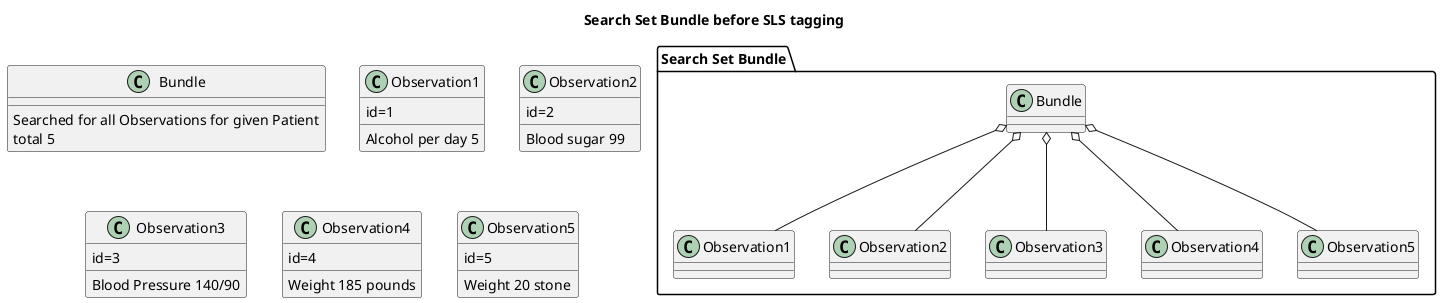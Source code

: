@startuml
title Search Set Bundle before SLS tagging

package "Search Set Bundle"  {
  class Bundle
  Bundle o-down- Observation1
  Bundle o-down- Observation2
  Bundle o-down- Observation3
  Bundle o-down- Observation4
  Bundle o-down- Observation5
}

class Bundle {
    {method} Searched for all Observations for given Patient
    {method} total 5
}
class Observation1 {
    {field} id=1
    {method} Alcohol per day 5
}
class Observation2 {
    {field} id=2
    {method} Blood sugar 99
}
class Observation3 {
    {field} id=3
    {method} Blood Pressure 140/90
}
class Observation4 {
    {field} id=4
    {method} Weight 185 pounds
}
class Observation5 {
    {field} id=5
    {method} Weight 20 stone
}
@enduml